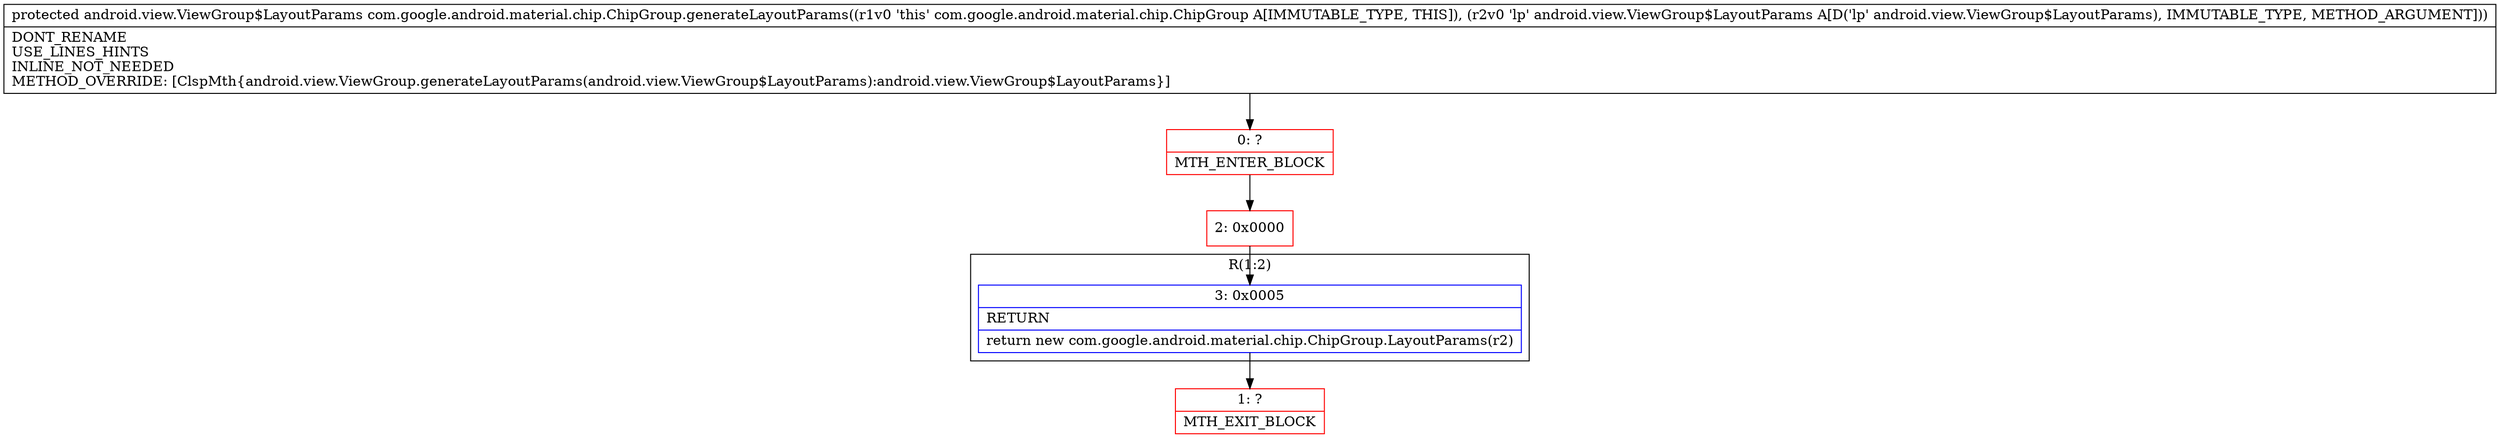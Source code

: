 digraph "CFG forcom.google.android.material.chip.ChipGroup.generateLayoutParams(Landroid\/view\/ViewGroup$LayoutParams;)Landroid\/view\/ViewGroup$LayoutParams;" {
subgraph cluster_Region_1243978172 {
label = "R(1:2)";
node [shape=record,color=blue];
Node_3 [shape=record,label="{3\:\ 0x0005|RETURN\l|return new com.google.android.material.chip.ChipGroup.LayoutParams(r2)\l}"];
}
Node_0 [shape=record,color=red,label="{0\:\ ?|MTH_ENTER_BLOCK\l}"];
Node_2 [shape=record,color=red,label="{2\:\ 0x0000}"];
Node_1 [shape=record,color=red,label="{1\:\ ?|MTH_EXIT_BLOCK\l}"];
MethodNode[shape=record,label="{protected android.view.ViewGroup$LayoutParams com.google.android.material.chip.ChipGroup.generateLayoutParams((r1v0 'this' com.google.android.material.chip.ChipGroup A[IMMUTABLE_TYPE, THIS]), (r2v0 'lp' android.view.ViewGroup$LayoutParams A[D('lp' android.view.ViewGroup$LayoutParams), IMMUTABLE_TYPE, METHOD_ARGUMENT]))  | DONT_RENAME\lUSE_LINES_HINTS\lINLINE_NOT_NEEDED\lMETHOD_OVERRIDE: [ClspMth\{android.view.ViewGroup.generateLayoutParams(android.view.ViewGroup$LayoutParams):android.view.ViewGroup$LayoutParams\}]\l}"];
MethodNode -> Node_0;Node_3 -> Node_1;
Node_0 -> Node_2;
Node_2 -> Node_3;
}

